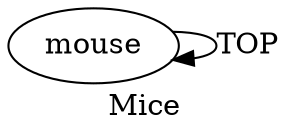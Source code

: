 digraph  {
	graph [label=Mice];
	node [label="\N"];
	a0	 [color=black,
		gold_ind=0,
		gold_label=mouse,
		label=mouse,
		test_ind=0,
		test_label=mouse];
	a0 -> a0 [key=0,
	color=black,
	gold_label=TOP,
	label=TOP,
	test_label=TOP];
}
